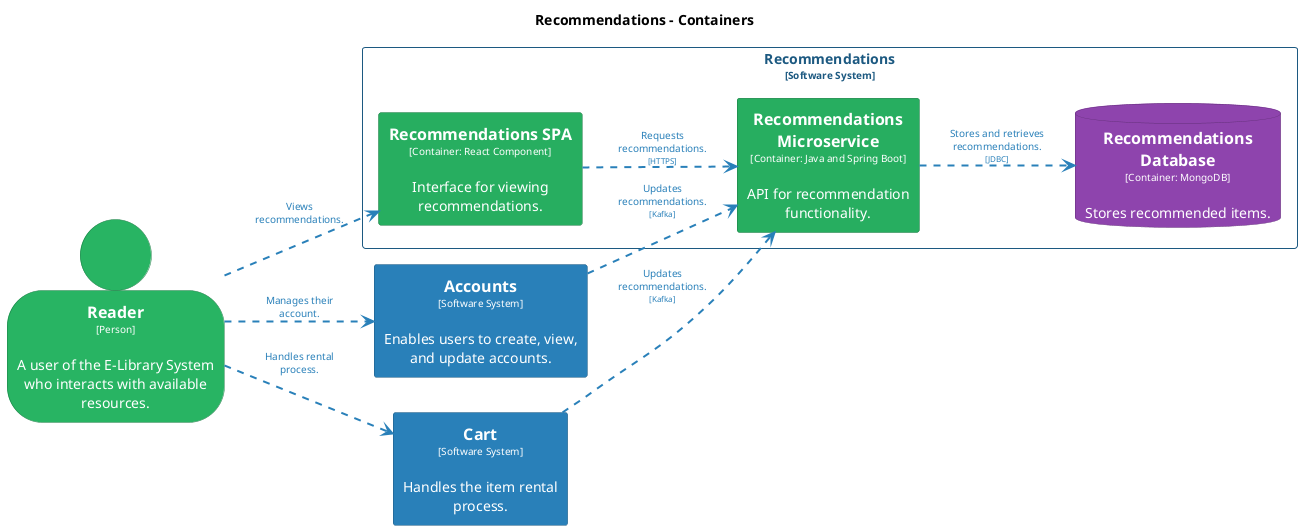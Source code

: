 @startuml
set separator none
title Recommendations - Containers

left to right direction

skinparam {
  arrowFontSize 10
  defaultTextAlignment center
  wrapWidth 200
  maxMessageSize 100
}

hide stereotype

skinparam rectangle<<Accounts>> {
  BackgroundColor #2980b9
  FontColor #ffffff
  BorderColor #1c5981
  shadowing false
}
skinparam rectangle<<Cart>> {
  BackgroundColor #2980b9
  FontColor #ffffff
  BorderColor #1c5981
  shadowing false
}
skinparam person<<Reader>> {
  BackgroundColor #28b463
  FontColor #ffffff
  BorderColor #1c7d45
  shadowing false
}
skinparam database<<Recommendations.RecommendationsDatabase>> {
  BackgroundColor #8e44ad
  FontColor #ffffff
  BorderColor #632f79
  shadowing false
}
skinparam rectangle<<Recommendations.RecommendationsMicroservice>> {
  BackgroundColor #27ae60
  FontColor #ffffff
  BorderColor #1b7943
  shadowing false
}
skinparam rectangle<<Recommendations.RecommendationsSPA>> {
  BackgroundColor #27ae60
  FontColor #ffffff
  BorderColor #1b7943
  shadowing false
}
skinparam rectangle<<Recommendations>> {
  BorderColor #1c5981
  FontColor #1c5981
  shadowing false
}

person "==Reader\n<size:10>[Person]</size>\n\nA user of the E-Library System who interacts with available resources." <<Reader>> as Reader
rectangle "==Accounts\n<size:10>[Software System]</size>\n\nEnables users to create, view, and update accounts." <<Accounts>> as Accounts
rectangle "==Cart\n<size:10>[Software System]</size>\n\nHandles the item rental process." <<Cart>> as Cart

rectangle "Recommendations\n<size:10>[Software System]</size>" <<Recommendations>> {
  rectangle "==Recommendations SPA\n<size:10>[Container: React Component]</size>\n\nInterface for viewing recommendations." <<Recommendations.RecommendationsSPA>> as Recommendations.RecommendationsSPA
  rectangle "==Recommendations Microservice\n<size:10>[Container: Java and Spring Boot]</size>\n\nAPI for recommendation functionality." <<Recommendations.RecommendationsMicroservice>> as Recommendations.RecommendationsMicroservice
  database "==Recommendations Database\n<size:10>[Container: MongoDB]</size>\n\nStores recommended items." <<Recommendations.RecommendationsDatabase>> as Recommendations.RecommendationsDatabase
}

Reader .[#2980b9,thickness=2].> Accounts : "<color:#2980b9>Manages their account."
Reader .[#2980b9,thickness=2].> Cart : "<color:#2980b9>Handles rental process."
Reader .[#2980b9,thickness=2].> Recommendations.RecommendationsSPA : "<color:#2980b9>Views recommendations."
Accounts .[#2980b9,thickness=2].> Recommendations.RecommendationsMicroservice : "<color:#2980b9>Updates recommendations.\n<color:#2980b9><size:8>[Kafka]</size>"
Cart .[#2980b9,thickness=2].> Recommendations.RecommendationsMicroservice : "<color:#2980b9>Updates recommendations.\n<color:#2980b9><size:8>[Kafka]</size>"
Recommendations.RecommendationsSPA .[#2980b9,thickness=2].> Recommendations.RecommendationsMicroservice : "<color:#2980b9>Requests recommendations.\n<color:#2980b9><size:8>[HTTPS]</size>"
Recommendations.RecommendationsMicroservice .[#2980b9,thickness=2].> Recommendations.RecommendationsDatabase : "<color:#2980b9>Stores and retrieves recommendations.\n<color:#2980b9><size:8>[JDBC]</size>"
@enduml